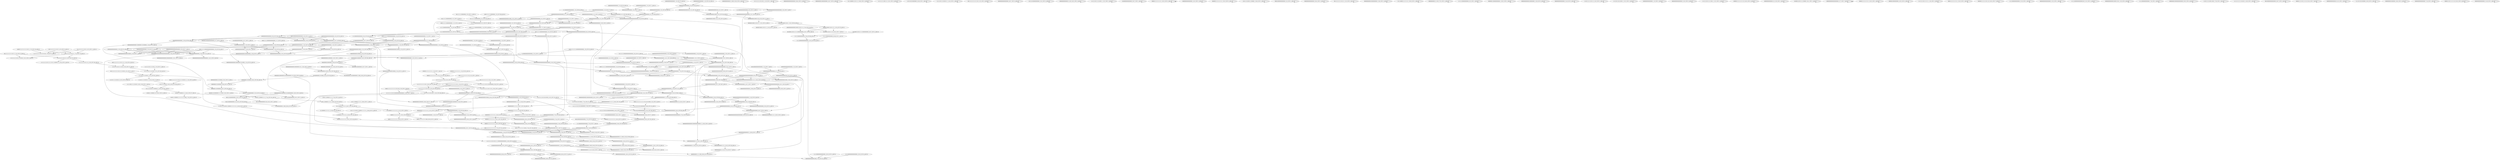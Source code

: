 digraph G {
    "111111000000000000_30-48_COV:11_LEN:18" -> "1111100000000000000001_32-53_COV:105_LEN:22";
    "0011111110000000000000_3-25_COV:20_LEN:22" -> "111100000000000000_9-26_COV:430_LEN:18";
    "0011111110000000000000_3-25_COV:20_LEN:22" -> "111100000000000000000_9-30_COV:13_LEN:21";
    "11111111111111011010_10-29_COV:165_LEN:20" -> "111111111110110101_13-30_COV:168_LEN:18";
    "11111111111111011010_10-29_COV:165_LEN:20" -> "111111111110110100000000000000000_13-46_COV:17_LEN:33";
    "0000100000000000000000_5-26_COV:12_LEN:22" -> "000000000000000000_10-27_COV:965_LEN:18";
    "0000100000000000000000_5-26_COV:12_LEN:22" -> "000000000000000001_10-28_COV:49_LEN:18";
    "0000100000000000000000_5-26_COV:12_LEN:22" -> "00000000000000000000_10-30_COV:60_LEN:20";
    "100100000000000000000_1-23_COV:17_LEN:21" -> "000000000000000000000_5-27_COV:60_LEN:21";
    "0000000000000000000_35-54_COV:11_LEN:19" -> "0000000000000000000_35-54_COV:11_LEN:19";
    "000000000000000000_28-45_COV:661_LEN:18" -> "000000000000000000_29-46_COV:678_LEN:18";
    "1100000000000000000_33-51_COV:23_LEN:19" -> "000000000000000000_35-52_COV:289_LEN:18";
    "000000000000001111000_35-56_COV:14_LEN:21" -> "000000000000001111000_35-56_COV:14_LEN:21";
    "00110100000000001110_35-54_COV:238_LEN:20" -> "1010000000000111000_38-56_COV:202_LEN:19";
    "000000000000000000_14-31_COV:1186_LEN:18" -> "0000000000000000010000000_15-39_COV:17_LEN:25";
    "000000000000000000_14-31_COV:1186_LEN:18" -> "000000000000000000_15-32_COV:1285_LEN:18";
    "100000000000000000_14-31_COV:81_LEN:18" -> "0000000000000000010000000_15-39_COV:17_LEN:25";
    "100000000000000000_14-31_COV:81_LEN:18" -> "000000000000000000_15-32_COV:1285_LEN:18";
    "000000000000000001_36-53_COV:20_LEN:18" -> "00000000000000001000_37-56_COV:155_LEN:20";
    "0000000000000000000000000000000000_5-39_COV:29_LEN:34" -> "00000000000000000111_23-42_COV:186_LEN:20";
    "0000000000000000000000000000000000_5-39_COV:29_LEN:34" -> "000000000000000000_23-40_COV:659_LEN:18";
    "00000000000010000000_14-35_COV:11_LEN:20" -> "000000000100000000_19-36_COV:262_LEN:18";
    "111111111111011010_11-29_COV:11_LEN:18" -> "111111111111011010_11-29_COV:11_LEN:18";
    "110110101000000000000_22-42_COV:168_LEN:21" -> "1010100000000000000_26-44_COV:171_LEN:19";
    "100000000000000000_1-18_COV:179_LEN:18" -> "000000000000000000_2-19_COV:346_LEN:18";
    "000000000000000000_11-28_COV:761_LEN:18" -> "000000000000000000_12-29_COV:722_LEN:18";
    "000000000000000000_11-28_COV:761_LEN:18" -> "000000000000000001_12-29_COV:12_LEN:18";
    "000000000000000000_11-28_COV:761_LEN:18" -> "000000000000000000_12-30_COV:54_LEN:18";
    "0000000000010000000_28-46_COV:217_LEN:19" -> "000000000100000000000000000_30-56_COV:220_LEN:27";
    "00011111111111111110_4-24_COV:11_LEN:20" -> "111111111111111101_8-25_COV:170_LEN:18";
    "0000000000000001000000001101_12-40_COV:12_LEN:28" -> "0000100000000110100_24-42_COV:198_LEN:19";
    "1000111111100000000000000_1-26_COV:34_LEN:25" -> "111000000000000000_10-27_COV:457_LEN:18";
    "1000111111100000000000000_1-26_COV:34_LEN:25" -> "11100000000000000000_10-30_COV:29_LEN:20";
    "000000000000000000000_28-49_COV:12_LEN:21" -> "000000000000000000000_28-49_COV:12_LEN:21";
    "0000000000100000000000_26-47_COV:14_LEN:22" -> "0000000000100000000000_26-47_COV:14_LEN:22";
    "0111100000111011111_30-49_COV:12_LEN:19" -> "0111100000111011111_30-49_COV:12_LEN:19";
    "000000000000000000_25-42_COV:644_LEN:18" -> "000000000000000000_26-43_COV:628_LEN:18";
    "000000000000000000_25-42_COV:644_LEN:18" -> "000000000000000000000_26-47_COV:41_LEN:21";
    "00001111111111111011111101001111_2-34_COV:24_LEN:32" -> "1101111110100111100_18-36_COV:189_LEN:19";
    "001111111100000000_2-20_COV:11_LEN:18" -> "0111111110000000000_4-22_COV:328_LEN:19";
    "000000000000000000_2-20_COV:27_LEN:18" -> "000000000000000000_4-21_COV:596_LEN:18";
    "000000000000000000_20-37_COV:1097_LEN:18" -> "000000000000000000_21-38_COV:1122_LEN:18";
    "0000000000000100000_26-44_COV:206_LEN:19" -> "0000000000010000000_28-46_COV:217_LEN:19";
    "00001111111111111111011_3-26_COV:14_LEN:23" -> "11111111111111011010_10-29_COV:165_LEN:20";
    "00001111111111111111011_3-26_COV:14_LEN:23" -> "111111111111110111101_10-30_COV:14_LEN:21";
    "0111111110000000000_4-22_COV:328_LEN:19" -> "111111100000000000_6-23_COV:357_LEN:18";
    "100000000110100000_28-45_COV:200_LEN:18" -> "000000001101000000_29-46_COV:215_LEN:18";
    "100000000000000000_4-22_COV:13_LEN:18" -> "0000000000000000000000000_5-30_COV:22_LEN:25";
    "0000000000000000000_35-54_COV:11_LEN:19" -> "0000000000000000000_38-56_COV:216_LEN:19";
    "111111111110011111_8-25_COV:12_LEN:18" -> "111111111110011111_8-25_COV:12_LEN:18";
    "000001111111111111_35-53_COV:26_LEN:18" -> "00001111111111111000_36-56_COV:12_LEN:20";
    "000001111111111111_35-53_COV:26_LEN:18" -> "000011111111111111_36-54_COV:12_LEN:18";
    "111011010100000000_20-38_COV:11_LEN:18" -> "111011010100000000_20-38_COV:11_LEN:18";
    "111111000000000000_7-24_COV:382_LEN:18" -> "111110000000000000_8-25_COV:411_LEN:18";
    "11111101111101001111_14-34_COV:11_LEN:20" -> "11111101111101001111_14-34_COV:11_LEN:20";
    "101000000000000000_10-27_COV:11_LEN:18" -> "010000000000000000_11-28_COV:21_LEN:18";
    "000000000000000000_12-29_COV:722_LEN:18" -> "000000000000000000_13-30_COV:1215_LEN:18";
    "000000000000000000_12-29_COV:722_LEN:18" -> "00000000000000000100000_13-35_COV:11_LEN:23";
    "000000000000000000_12-29_COV:722_LEN:18" -> "000000000000000000000000000000000_13-46_COV:21_LEN:33";
    "000000000000000000_21-39_COV:80_LEN:18" -> "000000000000000000000000_22-46_COV:56_LEN:24";
    "000000000000000000_21-39_COV:80_LEN:18" -> "000000000000000001111111_22-46_COV:16_LEN:24";
    "000000000000000000000000000_20-47_COV:29_LEN:27" -> "000000000000000001_30-48_COV:11_LEN:18";
    "000000000000000000000000000_20-47_COV:29_LEN:27" -> "00000000000000000000_30-50_COV:15_LEN:20";
    "000000000000000000000_3-24_COV:24_LEN:21" -> "000000000000000000_8-25_COV:1069_LEN:18";
    "000000000000000000000_3-24_COV:24_LEN:21" -> "0000000000000000010000000000000_8-38_COV:16_LEN:31";
    "000000000000000000000_3-24_COV:24_LEN:21" -> "0000000000000000000000000000000000_8-42_COV:20_LEN:34";
    "000000000000000000000000000_3-30_COV:27_LEN:27" -> "000000000000000000000000_13-37_COV:36_LEN:24";
    "000000000000000000_3-20_COV:434_LEN:18" -> "000000000000000000_4-21_COV:596_LEN:18";
    "00111111111111111101_5-25_COV:12_LEN:20" -> "00111111111111111101_5-25_COV:12_LEN:20";
    "00000000000000000000_13-33_COV:30_LEN:20" -> "00000000000000000000000000000000_17-49_COV:20_LEN:32";
    "00000000000000000000_13-33_COV:30_LEN:20" -> "000000000000000000_17-34_COV:1255_LEN:18";
    "000000000000000000_6-23_COV:1061_LEN:18" -> "000000000000000001000_7-27_COV:15_LEN:21";
    "000000000000000000_6-23_COV:1061_LEN:18" -> "000000000000000000_7-24_COV:1073_LEN:18";
    "000000000000000001000_22-42_COV:214_LEN:21" -> "0000000000000100000_26-44_COV:206_LEN:19";
    "000000000000000001000_22-42_COV:214_LEN:21" -> "0000000000000100000000000_26-51_COV:11_LEN:25";
    "0000111111111111111101101010000_3-34_COV:15_LEN:31" -> "111111011010100000000_18-38_COV:152_LEN:21";
    "111111100000000000_6-23_COV:357_LEN:18" -> "111111000000000000_7-24_COV:382_LEN:18";
    "0000000000000000000_28-47_COV:13_LEN:19" -> "0000000000000000000_28-47_COV:13_LEN:19";
    "1110100000000000000_26-44_COV:17_LEN:19" -> "101000000000000000_28-45_COV:193_LEN:18";
    "000000000000000000_1-19_COV:18_LEN:18" -> "000000000000000000_2-20_COV:27_LEN:18";
    "100100000000000000000_1-22_COV:24_LEN:21" -> "0000000000000000000000_5-27_COV:132_LEN:22";
    "0000000011111111111_32-50_COV:133_LEN:19" -> "00000011111111111111_34-54_COV:14_LEN:20";
    "0000000011111111111_32-50_COV:133_LEN:19" -> "000000111111111111_34-51_COV:128_LEN:18";
    "100000000000000000_1-19_COV:17_LEN:18" -> "000000000000000000_2-20_COV:27_LEN:18";
    "11011101000000000000_22-42_COV:12_LEN:20" -> "11011101000000000000_22-42_COV:12_LEN:20";
    "1111100000000000000001_32-53_COV:105_LEN:22" -> "00000000000000001000_37-56_COV:155_LEN:20";
    "000000000000000000_26-43_COV:628_LEN:18" -> "000000000000000000000000000_27-54_COV:16_LEN:27";
    "000000000000000000_26-43_COV:628_LEN:18" -> "000000000000000000_27-44_COV:628_LEN:18";
    "000000000000000111100_34-55_COV:12_LEN:21" -> "000000000000000111100_34-55_COV:12_LEN:21";
    "000000100001101011111_14-34_COV:78_LEN:21" -> "001000011010111111100000000000_18-47_COV:62_LEN:30";
    "000000100001101011111_14-34_COV:78_LEN:21" -> "001000011010111110_18-35_COV:17_LEN:18";
    "00000000000000000000_10-30_COV:84_LEN:20" -> "000000000000000000000_13-34_COV:136_LEN:21";
    "000000000001000011010_9-29_COV:121_LEN:21" -> "000000010000110101111_13-34_COV:14_LEN:21";
    "000000000001000011010_9-29_COV:121_LEN:21" -> "000000010000110101_13-30_COV:99_LEN:18";
    "11111110111111010011_12-32_COV:11_LEN:20" -> "11111110111111010011_12-32_COV:11_LEN:20";
    "010000000000000000_29-47_COV:11_LEN:18" -> "010000000000000000_29-47_COV:11_LEN:18";
    "000000000000000000_32-49_COV:622_LEN:18" -> "00000000000000000111000_33-56_COV:16_LEN:23";
    "000000000000000000_32-49_COV:622_LEN:18" -> "000000000000000001_33-50_COV:221_LEN:18";
    "000000000000000000_32-49_COV:622_LEN:18" -> "000000000000000000_33-50_COV:370_LEN:18";
    "00000000000000000111_30-50_COV:17_LEN:20" -> "000000000000001111_34-51_COV:245_LEN:18";
    "000001111111111111_35-53_COV:12_LEN:18" -> "000001111111111111_35-53_COV:12_LEN:18";
    "000000000000000000_14-33_COV:11_LEN:18" -> "000000000000000000_14-33_COV:11_LEN:18";
    "0000000000000000000000000_5-30_COV:22_LEN:25" -> "00000000000000000000_13-33_COV:30_LEN:20";
    "0000000000000000000000000000000_16-47_COV:31_LEN:31" -> "00000000000000000111_30-50_COV:17_LEN:20";
    "0000000000000000000000000000000_16-47_COV:31_LEN:31" -> "0000000000000000000_30-49_COV:14_LEN:19";
    "0000000000000000000000000_13-38_COV:31_LEN:25" -> "000000000000000001000_22-42_COV:214_LEN:21";
    "0000000000000000000000000_13-38_COV:31_LEN:25" -> "000000000000000000_22-39_COV:852_LEN:18";
    "0000000000000000000000000_13-38_COV:31_LEN:25" -> "00000000000000000000000001_22-48_COV:19_LEN:26";
    "1111011111101001110000011111111111_16-50_COV:13_LEN:34" -> "100000111111111111_34-51_COV:149_LEN:18";
    "0000001111111111111_35-53_COV:12_LEN:19" -> "0000001111111111111_35-53_COV:12_LEN:19";
    "001000011010111111100000000000_18-47_COV:62_LEN:30" -> "111111000000000000_31-48_COV:88_LEN:18";
    "000000000000000000_4-22_COV:11_LEN:18" -> "0000000000000000000000000_5-30_COV:22_LEN:25";
    "1101111101001111000001_18-40_COV:11_LEN:22" -> "1101111101001111000001_18-40_COV:11_LEN:22";
    "0000100000000000000_5-24_COV:11_LEN:19" -> "0000100000000000000_5-24_COV:11_LEN:19";
    "111100000111111111_31-48_COV:148_LEN:18" -> "1110000011111111111_32-50_COV:149_LEN:19";
    "010000000000000000_29-46_COV:209_LEN:18" -> "100000000000000000_30-47_COV:226_LEN:18";
    "000000000000000000000000_22-46_COV:56_LEN:24" -> "000000000000000000_30-47_COV:741_LEN:18";
    "10001111111100000000000000000_1-30_COV:39_LEN:29" -> "000000000000000000000_13-34_COV:136_LEN:21";
    "00000000000000000111_23-42_COV:186_LEN:20" -> "000000000000001110_26-43_COV:17_LEN:18";
    "00000000000000000111_23-42_COV:186_LEN:20" -> "000000000000001111111_26-46_COV:159_LEN:21";
    "000000000000000000_26-44_COV:11_LEN:18" -> "000000000000000000_26-44_COV:11_LEN:18";
    "11111111011010100000000_15-38_COV:11_LEN:23" -> "110110101000000000000_22-42_COV:168_LEN:21";
    "000000000000000000_21-39_COV:49_LEN:18" -> "0000000000000000000000_22-44_COV:35_LEN:22";
    "000000000000000000_21-39_COV:49_LEN:18" -> "000000000000000001_22-40_COV:11_LEN:18";
    "10000111111111111110111_1-23_COV:134_LEN:23" -> "11111111111110111011010_7-29_COV:15_LEN:23";
    "10000111111111111110111_1-23_COV:134_LEN:23" -> "111111111111101111_7-24_COV:176_LEN:18";
    "0011111111111101111_4-24_COV:12_LEN:19" -> "0011111111111101111_4-24_COV:12_LEN:19";
    "111111110111111010_11-29_COV:11_LEN:18" -> "1111111011111101001_13-31_COV:183_LEN:19";
    "000000000001111110_37-54_COV:277_LEN:18" -> "0000000000111111000_38-56_COV:208_LEN:19";
    "000000010000110101_13-30_COV:99_LEN:18" -> "00000010000110101111_14-34_COV:12_LEN:20";
    "000000010000110101_13-30_COV:99_LEN:18" -> "000000100001101011111_14-34_COV:78_LEN:21";
    "000000000000000000_4-21_COV:596_LEN:18" -> "0000000000000000000000000000000000_5-39_COV:29_LEN:34";
    "000000000000000000_4-21_COV:596_LEN:18" -> "000000000000000000_5-22_COV:1036_LEN:18";
    "000000000000100000000000_15-38_COV:11_LEN:24" -> "000000000000100000000000_15-38_COV:11_LEN:24";
    "111111001111110100111100_13-36_COV:11_LEN:24" -> "01111110100111100000111_20-42_COV:181_LEN:23";
    "11110000000000000000_27-46_COV:17_LEN:20" -> "100000000000000000_30-47_COV:226_LEN:18";
    "1000111111100000000000_1-23_COV:16_LEN:22" -> "111111000000000000_7-24_COV:382_LEN:18";
    "10001111111100000000_1-20_COV:188_LEN:20" -> "0111111110000000000_4-22_COV:328_LEN:19";
    "000000000000000000_19-36_COV:1306_LEN:18" -> "000000000000000000_20-37_COV:1097_LEN:18";
    "000000000000000000_19-36_COV:1306_LEN:18" -> "000000000000000000000000000_20-47_COV:29_LEN:27";
    "000000000000000000_19-36_COV:1306_LEN:18" -> "000000000000000001_20-37_COV:17_LEN:18";
    "00000000000000000000000000000_11-40_COV:20_LEN:29" -> "000000000000000000_24-41_COV:656_LEN:18";
    "00000000000000000000000000000_11-40_COV:20_LEN:29" -> "00000000000000000000_24-44_COV:12_LEN:20";
    "01111000011111111111_30-50_COV:11_LEN:20" -> "01111000011111111111_30-50_COV:11_LEN:20";
    "000000000000000000_29-46_COV:678_LEN:18" -> "000000000000000000_30-47_COV:741_LEN:18";
    "000000000000000001_11-28_COV:255_LEN:18" -> "0000000000000000100000_12-34_COV:13_LEN:22";
    "000000000000000001_11-28_COV:255_LEN:18" -> "000000000000000010000_12-32_COV:248_LEN:21";
    "000000000001111100_37-55_COV:11_LEN:18" -> "000000000001111100_37-55_COV:11_LEN:18";
    "000000000000001111_34-51_COV:245_LEN:18" -> "00000000000001111100_35-55_COV:14_LEN:20";
    "000000000000001111_34-51_COV:245_LEN:18" -> "0000000000000111111_35-53_COV:239_LEN:19";
    "000000000000000000_16-33_COV:1255_LEN:18" -> "00000000000000000000000000000000_17-49_COV:20_LEN:32";
    "000000000000000000_16-33_COV:1255_LEN:18" -> "000000000000000000_17-34_COV:1255_LEN:18";
    "00000000000000000000_10-30_COV:22_LEN:20" -> "0000000000000000000000000_13-38_COV:31_LEN:25";
    "00000000000001111110_34-54_COV:11_LEN:20" -> "0000000000111111000_38-56_COV:208_LEN:19";
    "11111111110111111010_10-29_COV:174_LEN:20" -> "1111111011111101001_13-31_COV:183_LEN:19";
    "00000000000000000000_3-23_COV:18_LEN:20" -> "000000000000000001000_7-27_COV:15_LEN:21";
    "00000000000000000000_3-23_COV:18_LEN:20" -> "000000000000000000_7-24_COV:1073_LEN:18";
    "1111111000000000000_6-25_COV:11_LEN:19" -> "1111111000000000000_6-25_COV:11_LEN:19";
    "000000000000000000_10-27_COV:965_LEN:18" -> "000000000000000000_11-28_COV:761_LEN:18";
    "000000000000000000_10-27_COV:965_LEN:18" -> "000000000000000001_11-28_COV:255_LEN:18";
    "000000000000000000_10-27_COV:965_LEN:18" -> "0000000000000000000000000000000000_11-45_COV:14_LEN:34";
    "00000001100000000000011_30-52_COV:11_LEN:23" -> "00000001100000000000011_30-52_COV:11_LEN:23";
    "000000000000000010000000011010000_11-44_COV:19_LEN:33" -> "100000000110100000_28-45_COV:200_LEN:18";
    "111111000000000000_31-48_COV:88_LEN:18" -> "1111100000000000000001_32-53_COV:105_LEN:22";
    "100000000000000000_1-19_COV:31_LEN:18" -> "00000000000000000000_2-22_COV:58_LEN:20";
    "1110000000000000000_12-30_COV:72_LEN:19" -> "100000000000000000_14-31_COV:81_LEN:18";
    "000000000000000000_13-30_COV:1215_LEN:18" -> "000000000000000000_14-31_COV:1186_LEN:18";
    "000000000000000000_13-30_COV:1215_LEN:18" -> "0000000000000000010000000000_14-41_COV:13_LEN:28";
    "000000000000000000_13-30_COV:1215_LEN:18" -> "0000000000000000000000000000_14-42_COV:23_LEN:28";
    "00000000000000100001_6-25_COV:164_LEN:20" -> "000000000001000011010_9-29_COV:121_LEN:21";
    "00000000000000100001_6-25_COV:164_LEN:20" -> "000000000001000011101_9-30_COV:18_LEN:21";
    "0000000000000000000000000_4-29_COV:17_LEN:25" -> "000000000000000000_13-30_COV:1215_LEN:18";
    "0000000000000000000000000_4-29_COV:17_LEN:25" -> "00000000000000000100000_13-35_COV:11_LEN:23";
    "0000000000000000000000000_4-29_COV:17_LEN:25" -> "000000000000000000000000000000000_13-46_COV:21_LEN:33";
    "000000000000000001111111_22-46_COV:16_LEN:24" -> "000000000011111111_30-47_COV:158_LEN:18";
    "000000000000001000000000_13-38_COV:13_LEN:24" -> "000000000000001000000000_13-38_COV:13_LEN:24";
    "000000000000000000_31-49_COV:13_LEN:18" -> "000000000000000000_31-49_COV:13_LEN:18";
    "111110000000000000_8-25_COV:411_LEN:18" -> "111100000000000000_9-26_COV:430_LEN:18";
    "111110000000000000_8-25_COV:411_LEN:18" -> "111100000000000000000_9-30_COV:13_LEN:21";
    "00000000000000000000_18-38_COV:106_LEN:20" -> "000000000000000000_21-39_COV:80_LEN:18";
    "00000000000000000000_18-38_COV:106_LEN:20" -> "0000000000000000010000000_21-46_COV:24_LEN:25";
    "000000000000000001_12-29_COV:12_LEN:18" -> "000000000000000010000000000_13-39_COV:21_LEN:27";
    "111011111111011111_8-25_COV:11_LEN:18" -> "111011111111011111_8-25_COV:11_LEN:18";
    "0000000000000000010000000_21-46_COV:24_LEN:25" -> "000000000100000000000000000_30-56_COV:220_LEN:27";
    "0001000000000000000_27-45_COV:16_LEN:19" -> "010000000000000000_29-46_COV:209_LEN:18";
    "000000000000000000_30-47_COV:741_LEN:18" -> "000000000000000000_31-49_COV:18_LEN:18";
    "000000000000000000_30-47_COV:741_LEN:18" -> "000000000000000001_31-48_COV:259_LEN:18";
    "000000000000000000_30-47_COV:741_LEN:18" -> "0000000000000000011111000_31-56_COV:12_LEN:25";
    "000000000000000000_30-47_COV:741_LEN:18" -> "000000000000000000_31-48_COV:702_LEN:18";
    "0000000000000000100001101011111_3-34_COV:18_LEN:31" -> "001000011010111111100000000000_18-47_COV:62_LEN:30";
    "0000000000000000100001101011111_3-34_COV:18_LEN:31" -> "001000011010111110_18-35_COV:17_LEN:18";
    "00100001101011111100000000000_18-47_COV:12_LEN:29" -> "111111000000000000_31-48_COV:88_LEN:18";
    "000111111100000000000000000_2-29_COV:26_LEN:27" -> "000000000000000000_13-30_COV:1215_LEN:18";
    "000111111100000000000000000_2-29_COV:26_LEN:27" -> "00000000000000000100000_13-35_COV:11_LEN:23";
    "000111111100000000000000000_2-29_COV:26_LEN:27" -> "000000000000000000000000000000000_13-46_COV:21_LEN:33";
    "111110111011010011_15-32_COV:11_LEN:18" -> "111110111011010011_15-32_COV:11_LEN:18";
    "010000000000000000_11-28_COV:21_LEN:18" -> "100000000000000000_12-30_COV:44_LEN:18";
    "010000000000000000_11-28_COV:21_LEN:18" -> "100000000000000000_12-29_COV:475_LEN:18";
    "010000000000000000_11-28_COV:21_LEN:18" -> "100000000000000001_12-29_COV:11_LEN:18";
    "100000000000000000_1-19_COV:11_LEN:18" -> "100000000000000000_1-19_COV:11_LEN:18";
    "0000000000000000000_13-32_COV:100_LEN:19" -> "00000000000000000000_15-35_COV:113_LEN:20";
    "111111111110111111_9-26_COV:160_LEN:18" -> "11111111110111111010_10-29_COV:174_LEN:20";
    "100000000000000000_4-22_COV:15_LEN:18" -> "000000000000000000_6-23_COV:1061_LEN:18";
    "100000000000000000_4-22_COV:15_LEN:18" -> "0000000000000000000001_6-28_COV:19_LEN:22";
    "111110111111010011_15-32_COV:201_LEN:18" -> "1111011111101001110000011111111111_16-50_COV:13_LEN:34";
    "111110111111010011_15-32_COV:201_LEN:18" -> "111101111110100110_16-33_COV:14_LEN:18";
    "111110111111010011_15-32_COV:201_LEN:18" -> "1111011111101001111_16-34_COV:173_LEN:19";
    "00001111111111111111011010_3-29_COV:13_LEN:26" -> "111111111110110101_13-30_COV:168_LEN:18";
    "00001111111111111111011010_3-29_COV:13_LEN:26" -> "111111111110110100000000000000000_13-46_COV:17_LEN:33";
    "000000000000110100000_25-45_COV:12_LEN:21" -> "000000001101000000_29-46_COV:215_LEN:18";
    "000000000000000000000_26-47_COV:41_LEN:21" -> "00000000000000000111111_30-53_COV:15_LEN:23";
    "000000000000000000000_26-47_COV:41_LEN:21" -> "00000000000000000000000000_30-56_COV:20_LEN:26";
    "0000000000000000000_31-50_COV:12_LEN:19" -> "0000000000000000000_31-50_COV:12_LEN:19";
    "10010000000000000000_1-20_COV:137_LEN:20" -> "100000000000000000_4-21_COV:358_LEN:18";
    "10010000000000000000_1-20_COV:137_LEN:20" -> "10000000000000000000000_4-27_COV:28_LEN:23";
    "11111111011111110011_12-32_COV:11_LEN:20" -> "11111111011111110011_12-32_COV:11_LEN:20";
    "000000000000000001_31-48_COV:259_LEN:18" -> "0000000000000000101111000_32-56_COV:34_LEN:25";
    "000000000000000001_31-48_COV:259_LEN:18" -> "0000000000000000111_32-50_COV:223_LEN:19";
    "1010100000000000000_26-44_COV:171_LEN:19" -> "101000000000000000_28-45_COV:193_LEN:18";
    "010000000000000000_13-30_COV:11_LEN:18" -> "100000000000000000_14-31_COV:81_LEN:18";
    "000000000000000000_18-35_COV:1307_LEN:18" -> "0000000000000000010000_19-40_COV:15_LEN:22";
    "000000000000000000_18-35_COV:1307_LEN:18" -> "000000000000000000_19-36_COV:1306_LEN:18";
    "000000000000000000_18-35_COV:1307_LEN:18" -> "0000000000000000000000000000111111_19-53_COV:18_LEN:34";
    "10000011111111111110_34-54_COV:12_LEN:20" -> "10000011111111111110_34-54_COV:12_LEN:20";
    "111111111101101011111000000000000000_14-49_COV:54_LEN:36" -> "1100000000000000000_33-51_COV:23_LEN:19";
    "111111111101101011111000000000000000_14-49_COV:54_LEN:36" -> "1100000000000000011_33-51_COV:68_LEN:19";
    "0000000000000000000000000000000000_11-45_COV:14_LEN:34" -> "000000000000000000_29-46_COV:678_LEN:18";
    "000000000000000110_22-39_COV:11_LEN:18" -> "000000000000000110_22-39_COV:11_LEN:18";
    "0100001101011111100000_19-41_COV:11_LEN:22" -> "0100001101011111100000_19-41_COV:11_LEN:22";
    "1111111011111101001_13-31_COV:183_LEN:19" -> "111110111111010011_15-32_COV:201_LEN:18";
    "0000000000000000000000_5-27_COV:17_LEN:22" -> "0000000000000000000000_5-27_COV:17_LEN:22";
    "000001111111111111_35-53_COV:11_LEN:18" -> "000001111111111111_35-53_COV:11_LEN:18";
    "000000000000000000000000_13-37_COV:36_LEN:24" -> "000000000000000000_21-38_COV:1122_LEN:18";
    "1000111111111100000000000000_1-28_COV:53_LEN:28" -> "1110000000000000000_12-30_COV:72_LEN:19";
    "1000111111111100000000000000_1-28_COV:53_LEN:28" -> "11100000000000000000_12-32_COV:11_LEN:20";
    "000000100000000000_18-35_COV:12_LEN:18" -> "000000100000000000_18-35_COV:12_LEN:18";
    "000000111111111111_1-18_COV:63_LEN:18" -> "00000111111111111111110_2-24_COV:148_LEN:23";
    "0011111111111110111_4-23_COV:13_LEN:19" -> "11111111111110111011010_7-29_COV:15_LEN:23";
    "0011111111111110111_4-23_COV:13_LEN:19" -> "111111111111101111_7-24_COV:176_LEN:18";
    "111111111011111111_11-28_COV:11_LEN:18" -> "111111111011111111_11-28_COV:11_LEN:18";
    "000000000000000000_21-38_COV:1122_LEN:18" -> "000000000000000001000_22-42_COV:214_LEN:21";
    "000000000000000000_21-38_COV:1122_LEN:18" -> "000000000000000000_22-39_COV:852_LEN:18";
    "000000000000000000_21-38_COV:1122_LEN:18" -> "00000000000000000000000001_22-48_COV:19_LEN:26";
    "00000111111111111111110_2-24_COV:148_LEN:23" -> "111111111111111101_8-25_COV:170_LEN:18";
    "00000011010000000000_31-50_COV:216_LEN:20" -> "000110100000000000_34-51_COV:11_LEN:18";
    "00000011010000000000_31-50_COV:216_LEN:20" -> "000110100000000001_34-51_COV:233_LEN:18";
    "100000000000000000_12-30_COV:44_LEN:18" -> "0000000000000000000_13-32_COV:100_LEN:19";
    "0000000000000000000000_22-44_COV:35_LEN:22" -> "000000000000000000_28-45_COV:661_LEN:18";
    "0000000000000000000000_22-44_COV:35_LEN:22" -> "0000000000000000000000_28-50_COV:13_LEN:22";
    "10001111111000000000000_1-24_COV:24_LEN:23" -> "111110000000000000_8-25_COV:411_LEN:18";
    "000000000000000000_15-32_COV:1285_LEN:18" -> "0000000000000000000000000000000_16-47_COV:31_LEN:31";
    "000000000000000000_15-32_COV:1285_LEN:18" -> "000000000000000000_16-33_COV:1255_LEN:18";
    "000000000000000000_15-32_COV:1285_LEN:18" -> "00000000000000000100000000000000111_16-50_COV:14_LEN:35";
    "111111111110110101_13-30_COV:168_LEN:18" -> "111111111101101011111000000000000000_14-49_COV:54_LEN:36";
    "111111111110110101_13-30_COV:168_LEN:18" -> "11111111110110101000_14-33_COV:133_LEN:20";
    "000000000000000000_29-47_COV:33_LEN:18" -> "000000000000000000_31-49_COV:18_LEN:18";
    "000000000000000000_29-47_COV:33_LEN:18" -> "000000000000000001_31-48_COV:259_LEN:18";
    "000000000000000000_29-47_COV:33_LEN:18" -> "0000000000000000011111000_31-56_COV:12_LEN:25";
    "000000000000000000_29-47_COV:33_LEN:18" -> "000000000000000000_31-48_COV:702_LEN:18";
    "000011111111111111_35-53_COV:11_LEN:18" -> "000011111111111111_35-53_COV:11_LEN:18";
    "110000000000000000_11-28_COV:503_LEN:18" -> "100000000000000000_12-30_COV:44_LEN:18";
    "110000000000000000_11-28_COV:503_LEN:18" -> "100000000000000000_12-29_COV:475_LEN:18";
    "110000000000000000_11-28_COV:503_LEN:18" -> "100000000000000001_12-29_COV:11_LEN:18";
    "111111111111111101_8-25_COV:170_LEN:18" -> "11111111111111101110100000000_9-38_COV:14_LEN:29";
    "111111111111111101_8-25_COV:170_LEN:18" -> "111111111111111011_9-26_COV:155_LEN:18";
    "0100000000000000000_27-45_COV:12_LEN:19" -> "000000000000000000_29-46_COV:678_LEN:18";
    "000000111111111011110_34-54_COV:17_LEN:21" -> "000000111111111011110_34-54_COV:17_LEN:21";
    "0000000000000000000_36-54_COV:273_LEN:19" -> "0000000000000000000_38-56_COV:216_LEN:19";
    "100000000000000000_4-22_COV:15_LEN:18" -> "0000000000000000000000_5-27_COV:38_LEN:22";
    "100000000000000000000_1-23_COV:27_LEN:21" -> "000000000000000000000_5-27_COV:60_LEN:21";
    "1111100000000000000_31-50_COV:11_LEN:19" -> "1111100000000000000_31-50_COV:11_LEN:19";
    "0000000000000000000000_5-27_COV:17_LEN:22" -> "0000000000000000000000_5-27_COV:17_LEN:22";
    "1000111111000000000000000_1-27_COV:19_LEN:25" -> "110000000000000000_11-28_COV:503_LEN:18";
    "000000000111111111111_31-52_COV:12_LEN:21" -> "000001111111111111_35-53_COV:26_LEN:18";
    "000000000000000000_8-25_COV:1069_LEN:18" -> "000000000000000000_9-26_COV:1043_LEN:18";
    "000000000000000000_8-25_COV:1069_LEN:18" -> "000000000000000000000_9-30_COV:22_LEN:21";
    "0011111110000000000_3-22_COV:14_LEN:19" -> "111111100000000000_6-23_COV:357_LEN:18";
    "11111111010101000000000000_16-42_COV:12_LEN:26" -> "1010100000000000000_26-44_COV:171_LEN:19";
    "000000000000000000_35-52_COV:289_LEN:18" -> "000000000000000001_36-53_COV:20_LEN:18";
    "000000000000000000_35-52_COV:289_LEN:18" -> "00000000000000000000_36-56_COV:12_LEN:20";
    "000000000000000000_35-52_COV:289_LEN:18" -> "0000000000000000000_36-54_COV:273_LEN:19";
    "000000000000000000_24-41_COV:656_LEN:18" -> "000000000000000000_25-42_COV:644_LEN:18";
    "000000000000000000_24-41_COV:656_LEN:18" -> "0000000000000000000000000_25-50_COV:14_LEN:25";
    "00111111111111101111_4-24_COV:13_LEN:20" -> "111111111111011111010011_8-32_COV:12_LEN:24";
    "00111111111111101111_4-24_COV:13_LEN:20" -> "111111111111011111_8-25_COV:176_LEN:18";
    "000000000000000000_12-30_COV:54_LEN:18" -> "0000000000000000000_13-32_COV:100_LEN:19";
    "0000000000001000000_16-34_COV:226_LEN:19" -> "000000000010000000_18-35_COV:260_LEN:18";
    "111111011010100000000_18-38_COV:152_LEN:21" -> "110110101000000000000_22-42_COV:168_LEN:21";
    "000000011010000000_30-47_COV:240_LEN:18" -> "00000011010000000111111000_31-56_COV:21_LEN:26";
    "000000011010000000_30-47_COV:240_LEN:18" -> "00000011010000000000_31-50_COV:216_LEN:20";
    "00000001000000000000000_5-27_COV:15_LEN:23" -> "010000000000000000_11-28_COV:21_LEN:18";
    "00000000000000000000_15-35_COV:11_LEN:20" -> "00000000000000000000_15-35_COV:11_LEN:20";
    "0000000000000000000_2-21_COV:14_LEN:19" -> "0000000000000000000000000000000000_5-39_COV:29_LEN:34";
    "0000000000000000000_2-21_COV:14_LEN:19" -> "000000000000000000_5-22_COV:1036_LEN:18";
    "1101111110100111100_18-36_COV:189_LEN:19" -> "01111110100111100000111_20-42_COV:181_LEN:23";
    "000000000000000000_9-26_COV:1043_LEN:18" -> "000000000000000000_10-27_COV:965_LEN:18";
    "000000000000000000_9-26_COV:1043_LEN:18" -> "000000000000000001_10-28_COV:49_LEN:18";
    "000000000000000000_9-26_COV:1043_LEN:18" -> "00000000000000000000_10-30_COV:60_LEN:20";
    "000000000000000001_33-50_COV:221_LEN:18" -> "0000000000000000111000_34-56_COV:20_LEN:22";
    "000000000000000001_33-50_COV:221_LEN:18" -> "000000000000000011_34-51_COV:210_LEN:18";
    "000000000000000000_22-39_COV:852_LEN:18" -> "00000000000000000111_23-42_COV:186_LEN:20";
    "000000000000000000_22-39_COV:852_LEN:18" -> "000000000000000000_23-40_COV:659_LEN:18";
    "111111000000000000000100_31-55_COV:11_LEN:24" -> "111111000000000000000100_31-55_COV:11_LEN:24";
    "00000000000000010000110101_3-30_COV:15_LEN:26" -> "00000000000000010000110101_3-30_COV:15_LEN:26";
    "111111101101010000_17-34_COV:147_LEN:18" -> "111111011010100000000_18-38_COV:152_LEN:21";
    "000000000000000100_4-22_COV:11_LEN:18" -> "00000000000000100001_6-25_COV:164_LEN:20";
    "111111111110110100000000000000000_13-46_COV:17_LEN:33" -> "000000000000000000_29-47_COV:33_LEN:18";
    "011111111111110111_6-23_COV:11_LEN:18" -> "11111111111110111011010_7-29_COV:15_LEN:23";
    "011111111111110111_6-23_COV:11_LEN:18" -> "111111111111101111_7-24_COV:176_LEN:18";
    "1111100000000000000001_30-53_COV:13_LEN:22" -> "00000000000000001000_37-56_COV:155_LEN:20";
    "1100000000000000000_11-30_COV:11_LEN:19" -> "00000000000000000000_13-33_COV:30_LEN:20";
    "101000000000000000_28-45_COV:193_LEN:18" -> "010000000000000000_29-46_COV:209_LEN:18";
    "100000111111111111_1-18_COV:27_LEN:18" -> "00000111111111111111110_2-24_COV:148_LEN:23";
    "111100000000000000000_9-30_COV:12_LEN:21" -> "000000000000000000000000_13-37_COV:36_LEN:24";
    "0000000000000000000000_5-27_COV:132_LEN:22" -> "00000000000000000000_10-30_COV:84_LEN:20";
    "0000000000000000000000_5-27_COV:132_LEN:22" -> "000000000000000001000000_10-34_COV:41_LEN:24";
    "0000011111111111111_35-53_COV:292_LEN:19" -> "00011111111111111000_37-56_COV:149_LEN:20";
    "0000011111111111111_35-53_COV:292_LEN:19" -> "00011111111111111111_37-56_COV:102_LEN:20";
    "000000000000000000_27-44_COV:628_LEN:18" -> "000000000000000000_28-45_COV:661_LEN:18";
    "000000000000000000_27-44_COV:628_LEN:18" -> "0000000000000000000000_28-50_COV:13_LEN:22";
    "111000000000000000_10-27_COV:457_LEN:18" -> "110000000000000000_11-28_COV:503_LEN:18";
    "1111100000000000000_7-26_COV:11_LEN:19" -> "1111100000000000000_7-26_COV:11_LEN:19";
    "0000000000000000000000000_13-38_COV:87_LEN:25" -> "000000000000000000_21-39_COV:49_LEN:18";
    "0000000000000000000000000_13-38_COV:87_LEN:25" -> "00000000000000000100000_21-44_COV:15_LEN:23";
    "100000000000000000_12-29_COV:475_LEN:18" -> "000000000000000000_13-30_COV:1215_LEN:18";
    "100000000000000000_12-29_COV:475_LEN:18" -> "00000000000000000100000_13-35_COV:11_LEN:23";
    "100000000000000000_12-29_COV:475_LEN:18" -> "000000000000000000000000000000000_13-46_COV:21_LEN:33";
    "000000000000001111111_26-46_COV:159_LEN:21" -> "000000000011111111_30-47_COV:158_LEN:18";
    "0000000001000000000000000_30-55_COV:14_LEN:25" -> "0000000001000000000000000_30-55_COV:14_LEN:25";
    "0010000000011010000_26-44_COV:190_LEN:19" -> "100000000110100000_28-45_COV:200_LEN:18";
    "000000000000000001000000_10-34_COV:41_LEN:24" -> "000000000010000000_18-35_COV:260_LEN:18";
    "0000000000001000000011010000000000_16-50_COV:16_LEN:34" -> "000110100000000000_34-51_COV:11_LEN:18";
    "0000000000001000000011010000000000_16-50_COV:16_LEN:34" -> "000110100000000001_34-51_COV:233_LEN:18";
    "000000000010000000_18-35_COV:260_LEN:18" -> "000000000100000000_19-36_COV:262_LEN:18";
    "11111111110110101000_13-33_COV:11_LEN:20" -> "111111101101010000_17-34_COV:147_LEN:18";
    "000000000000000000_1-19_COV:19_LEN:18" -> "00000000000000000000_2-22_COV:58_LEN:20";
    "0000000000000000000000000000111111_19-53_COV:18_LEN:34" -> "000000000001111110_37-54_COV:277_LEN:18";
    "1110111111010011000_17-36_COV:11_LEN:19" -> "1110111111010011000_17-36_COV:11_LEN:19";
    "000001111111111111_35-53_COV:12_LEN:18" -> "000001111111111111_35-53_COV:12_LEN:18";
    "00000000000000000100000000000000111_16-50_COV:14_LEN:35" -> "000000000000001111_34-51_COV:245_LEN:18";
    "110011110000011111_27-44_COV:14_LEN:18" -> "1001111000001111111_28-46_COV:165_LEN:19";
    "000000000000000010000_12-32_COV:248_LEN:21" -> "0000000000001000000_16-34_COV:226_LEN:19";
    "000000000000000010000_12-32_COV:248_LEN:21" -> "0000000000001000000011010000000000_16-50_COV:16_LEN:34";
    "1100000000000000011_33-51_COV:68_LEN:19" -> "00000000000000011100_35-55_COV:13_LEN:20";
    "1100000000000000011_33-51_COV:68_LEN:19" -> "0000000000000001111000_35-56_COV:248_LEN:22";
    "00111111111111111101_5-25_COV:11_LEN:20" -> "11111111111111101110100000000_9-38_COV:14_LEN:29";
    "00111111111111111101_5-25_COV:11_LEN:20" -> "111111111111111011_9-26_COV:155_LEN:18";
    "11111111111111010101_10-30_COV:11_LEN:20" -> "11111111111111010101_10-30_COV:11_LEN:20";
    "000000000000000000_34-51_COV:251_LEN:18" -> "000000000000000000_35-52_COV:289_LEN:18";
    "00000000000000000000_2-22_COV:58_LEN:20" -> "0000000000000000000000_5-27_COV:132_LEN:22";
    "11100000000000000000_10-30_COV:29_LEN:20" -> "0000000000000000000000000_13-38_COV:87_LEN:25";
    "000000000000000000_31-48_COV:702_LEN:18" -> "000000000000000000_32-49_COV:622_LEN:18";
    "000000000000000000_31-48_COV:702_LEN:18" -> "0000000000000000011111000_32-56_COV:68_LEN:25";
    "000110100000000001_34-51_COV:233_LEN:18" -> "00110100000000001110_35-54_COV:238_LEN:20";
    "000110100000000001_34-51_COV:233_LEN:18" -> "00110100000000001100_35-55_COV:12_LEN:20";
    "0000000000000000000000_5-27_COV:38_LEN:22" -> "000000000000000000_11-28_COV:761_LEN:18";
    "0000000000000000000000_5-27_COV:38_LEN:22" -> "000000000000000001_11-28_COV:255_LEN:18";
    "0000000000000000000000_5-27_COV:38_LEN:22" -> "0000000000000000000000000000000000_11-45_COV:14_LEN:34";
    "010011110000011111_27-44_COV:163_LEN:18" -> "1001111000001111111_28-46_COV:165_LEN:19";
    "100000000000000000_4-21_COV:358_LEN:18" -> "0000000000000000000000000000000000_5-39_COV:29_LEN:34";
    "100000000000000000_4-21_COV:358_LEN:18" -> "000000000000000000_5-22_COV:1036_LEN:18";
    "00000000000000000000_15-35_COV:113_LEN:20" -> "00000000000000000000_18-38_COV:106_LEN:20";
    "000000000000000000000_13-34_COV:136_LEN:21" -> "00000000000000000000_18-38_COV:12_LEN:20";
    "000000000000000000000_13-34_COV:136_LEN:21" -> "000000000000000000_18-35_COV:1307_LEN:18";
    "000000000000000000000_13-34_COV:136_LEN:21" -> "0000000000000000010_18-36_COV:15_LEN:19";
    "000000000000000000000000000000000_13-46_COV:21_LEN:33" -> "000000000000000000_29-47_COV:33_LEN:18";
    "00011111111111110111111_3-26_COV:18_LEN:23" -> "11111111110111111010_10-29_COV:174_LEN:20";
    "000000000000000001_10-28_COV:49_LEN:18" -> "000000000000000010000000011010000_11-44_COV:19_LEN:33";
    "000000000000000001_10-28_COV:49_LEN:18" -> "00000000000000001100000001101000000_11-46_COV:22_LEN:35";
    "000000000000000000_7-24_COV:1073_LEN:18" -> "000000000000000000_8-25_COV:1069_LEN:18";
    "000000000000000000_7-24_COV:1073_LEN:18" -> "0000000000000000010000000000000_8-38_COV:16_LEN:31";
    "000000000000000000_7-24_COV:1073_LEN:18" -> "0000000000000000000000000000000000_8-42_COV:20_LEN:34";
    "00000000000000000000000_3-26_COV:20_LEN:23" -> "000000000000000000_10-27_COV:965_LEN:18";
    "00000000000000000000000_3-26_COV:20_LEN:23" -> "000000000000000001_10-28_COV:49_LEN:18";
    "00000000000000000000000_3-26_COV:20_LEN:23" -> "00000000000000000000_10-30_COV:60_LEN:20";
    "110111111010011100000111111111_18-48_COV:13_LEN:30" -> "1110000011111111111_32-50_COV:149_LEN:19";
    "1111011111101001111_16-34_COV:173_LEN:19" -> "1101111110100111100_18-36_COV:189_LEN:19";
    "111111111111111011_9-26_COV:155_LEN:18" -> "11111111111111011010_10-29_COV:165_LEN:20";
    "111111111111111011_9-26_COV:155_LEN:18" -> "111111111111110111101_10-30_COV:14_LEN:21";
    "00000000000000000100_3-22_COV:138_LEN:20" -> "00000000000000100001_6-25_COV:164_LEN:20";
    "00000000000000000000_10-30_COV:60_LEN:20" -> "0000000000000000000000000_13-38_COV:87_LEN:25";
    "000000000000000000000000000000_13-43_COV:32_LEN:30" -> "000000000000000000000000000_27-54_COV:16_LEN:27";
    "000000000000000000000000000000_13-43_COV:32_LEN:30" -> "000000000000000000_27-44_COV:628_LEN:18";
    "111100000111111111111_31-52_COV:13_LEN:21" -> "000001111111111111_35-53_COV:26_LEN:18";
    "100000111111111111_34-51_COV:149_LEN:18" -> "0000011111111111111_35-53_COV:292_LEN:19";
    "01111111100000000000000000_4-30_COV:15_LEN:26" -> "000000000000000000_13-31_COV:35_LEN:18";
    "101001111000001111_26-43_COV:167_LEN:18" -> "01001111000001111111111111000_27-56_COV:15_LEN:29";
    "101001111000001111_26-43_COV:167_LEN:18" -> "010011110000011111_27-44_COV:163_LEN:18";
    "011110000011111111_30-47_COV:164_LEN:18" -> "111100000111111111_31-48_COV:148_LEN:18";
    "011110000011111111_30-47_COV:164_LEN:18" -> "111100000111111111111_31-52_COV:13_LEN:21";
    "111111111111101111_7-24_COV:176_LEN:18" -> "111111111111011111010011_8-32_COV:12_LEN:24";
    "111111111111101111_7-24_COV:176_LEN:18" -> "111111111111011111_8-25_COV:176_LEN:18";
    "00010000000000000000_28-47_COV:12_LEN:20" -> "00010000000000000000_28-47_COV:12_LEN:20";
    "0000000000000000000_15-35_COV:12_LEN:19" -> "00000000000000000000_18-38_COV:106_LEN:20";
    "0000000000000111111_35-53_COV:239_LEN:19" -> "000000000001111110_37-54_COV:277_LEN:18";
    "000000000100000000_19-36_COV:262_LEN:18" -> "000000001000000000_20-37_COV:11_LEN:18";
    "000000000100000000_19-36_COV:262_LEN:18" -> "000000001000000001101_20-40_COV:193_LEN:21";
    "000000000100000000_19-36_COV:262_LEN:18" -> "0000000010000000010100000000001110_20-54_COV:16_LEN:34";
    "000000000000000011_34-51_COV:210_LEN:18" -> "00000000000000011100_35-55_COV:13_LEN:20";
    "000000000000000011_34-51_COV:210_LEN:18" -> "0000000000000001111000_35-56_COV:248_LEN:22";
    "000000000000000000000_9-30_COV:22_LEN:21" -> "000000000000000000000000000000_13-43_COV:32_LEN:30";
    "000000001000000001101_20-40_COV:193_LEN:21" -> "0000100000000110100_24-42_COV:198_LEN:19";
    "1101111000001111111_28-46_COV:11_LEN:19" -> "011110000011111111_30-47_COV:164_LEN:18";
    "00000111111011111110_35-54_COV:17_LEN:20" -> "00000111111011111110_35-54_COV:17_LEN:20";
    "111100000000000000_9-26_COV:430_LEN:18" -> "111000000000000000_10-27_COV:457_LEN:18";
    "111100000000000000_9-26_COV:430_LEN:18" -> "11100000000000000000_10-30_COV:29_LEN:20";
    "000000000000000010_6-23_COV:11_LEN:18" -> "000000000000000010_6-23_COV:11_LEN:18";
    "000000000011111111_30-47_COV:158_LEN:18" -> "000000000111111111111_31-52_COV:12_LEN:21";
    "000000000011111111_30-47_COV:158_LEN:18" -> "000000000111111111_31-48_COV:145_LEN:18";
    "0000000000000000000_3-22_COV:17_LEN:19" -> "000000000000000000_6-23_COV:1061_LEN:18";
    "0000000000000000000_3-22_COV:17_LEN:19" -> "0000000000000000000001_6-28_COV:19_LEN:22";
    "111111111111011111_8-25_COV:176_LEN:18" -> "111111111110111111_9-26_COV:160_LEN:18";
    "111111111111011111_8-25_COV:176_LEN:18" -> "1111111111101111111101111000001111_9-43_COV:15_LEN:34";
    "000000000000000000_23-40_COV:659_LEN:18" -> "000000000000000000_24-41_COV:656_LEN:18";
    "000000000000000000_23-40_COV:659_LEN:18" -> "00000000000000000000_24-44_COV:12_LEN:20";
    "111110110101000000_18-36_COV:12_LEN:18" -> "111110110101000000_18-36_COV:12_LEN:18";
    "100000000000000000_12-30_COV:11_LEN:18" -> "0000000000000000000000000_13-38_COV:31_LEN:25";
    "10000000000000000000000_4-27_COV:28_LEN:23" -> "0000000000000000010000_10-32_COV:12_LEN:22";
    "10000000000000000000000_4-27_COV:28_LEN:23" -> "00000000000000000000_10-30_COV:22_LEN:20";
    "0000000000000000000000000000000000_8-42_COV:20_LEN:34" -> "000000000000000000_26-43_COV:628_LEN:18";
    "0000000000000000000000000000000000_8-42_COV:20_LEN:34" -> "000000000000000000000_26-47_COV:41_LEN:21";
    "000000000000000000_5-22_COV:1036_LEN:18" -> "000000000000000000_6-23_COV:1061_LEN:18";
    "000000000000000000_5-22_COV:1036_LEN:18" -> "0000000000000000000001_6-28_COV:19_LEN:22";
    "000000001101000000_29-46_COV:215_LEN:18" -> "000000011010000000_30-47_COV:240_LEN:18";
    "100000000000000000_11-28_COV:14_LEN:18" -> "000000000000000000_12-29_COV:722_LEN:18";
    "100000000000000000_11-28_COV:14_LEN:18" -> "000000000000000001_12-29_COV:12_LEN:18";
    "100000000000000000_11-28_COV:14_LEN:18" -> "000000000000000000_12-30_COV:54_LEN:18";
    "000000111111111111_34-51_COV:128_LEN:18" -> "0000011111111111111_35-53_COV:292_LEN:19";
    "0000000000000000000000000_9-35_COV:30_LEN:25" -> "0000000000000000010000_19-40_COV:15_LEN:22";
    "0000000000000000000000000_9-35_COV:30_LEN:25" -> "000000000000000000_19-36_COV:1306_LEN:18";
    "0000000000000000000000000_9-35_COV:30_LEN:25" -> "0000000000000000000000000000111111_19-53_COV:18_LEN:34";
    "111100000000000000000_9-30_COV:13_LEN:21" -> "000000000000000000000000000000_13-43_COV:32_LEN:30";
    "000000000000000000_1-18_COV:145_LEN:18" -> "000000000000000000_2-19_COV:346_LEN:18";
    "01111110100111100000111_20-42_COV:181_LEN:23" -> "101001111000001110_26-43_COV:22_LEN:18";
    "01111110100111100000111_20-42_COV:181_LEN:23" -> "101001111000001111_26-43_COV:167_LEN:18";
    "000000000010000000_18-36_COV:12_LEN:18" -> "000000000010000000_18-36_COV:12_LEN:18";
    "000000000000000000_33-50_COV:370_LEN:18" -> "00000000000000000111000_34-56_COV:103_LEN:23";
    "000000000000000000_33-50_COV:370_LEN:18" -> "000000000000000000_34-51_COV:251_LEN:18";
    "11111000000000000000001_30-53_COV:16_LEN:23" -> "00000000000000001000_37-56_COV:155_LEN:20";
    "000000000000000000_2-19_COV:346_LEN:18" -> "000000000000000000000000000_3-30_COV:27_LEN:27";
    "000000000000000000_2-19_COV:346_LEN:18" -> "000000000000000000_3-20_COV:434_LEN:18";
    "000000000000000000_2-19_COV:346_LEN:18" -> "00000000000000000100_3-22_COV:138_LEN:20";
    "000000000111111111_31-48_COV:145_LEN:18" -> "000000001111111110_32-49_COV:11_LEN:18";
    "000000000111111111_31-48_COV:145_LEN:18" -> "0000000011111111111_32-50_COV:133_LEN:19";
    "0000000000000000000_7-26_COV:11_LEN:19" -> "0000000000000000000_7-26_COV:11_LEN:19";
    "11100000000000000000_12-32_COV:11_LEN:20" -> "00000000000000000000_15-35_COV:113_LEN:20";
    "0000011101111111110_35-54_COV:15_LEN:19" -> "0000011101111111110_35-54_COV:15_LEN:19";
    "00000000000000001100000001101000000_11-46_COV:22_LEN:35" -> "000000011010000000_30-47_COV:240_LEN:18";
    "00000000000000000000000000_4-30_COV:20_LEN:26" -> "000000000000000000_13-31_COV:35_LEN:18";
    "1001111000001111111_28-46_COV:165_LEN:19" -> "011110000011111111_30-47_COV:164_LEN:18";
    "000000000000000000_17-34_COV:1255_LEN:18" -> "00000000000000000000_18-38_COV:12_LEN:20";
    "000000000000000000_17-34_COV:1255_LEN:18" -> "000000000000000000_18-35_COV:1307_LEN:18";
    "000000000000000000_17-34_COV:1255_LEN:18" -> "0000000000000000010_18-36_COV:15_LEN:19";
    "100000000000000000000_1-22_COV:17_LEN:21" -> "0000000000000000000000_5-27_COV:38_LEN:22";
    "000000000000000000_31-49_COV:11_LEN:18" -> "000000000000000000_31-49_COV:11_LEN:18";
    "000000000000000000000_5-27_COV:60_LEN:21" -> "00000000000000000100_9-30_COV:14_LEN:20";
    "000000000000000000000_5-27_COV:60_LEN:21" -> "0000000000000000000000000_9-35_COV:30_LEN:25";
    "0000000000000000111_32-50_COV:223_LEN:19" -> "000000000000001111_34-51_COV:245_LEN:18";
    "11111111110110101000_14-33_COV:133_LEN:20" -> "111111101101010000_17-34_COV:147_LEN:18";
    "0000100000000110100_24-42_COV:198_LEN:19" -> "001000000001101000000000111000_26-56_COV:18_LEN:30";
    "0000100000000110100_24-42_COV:198_LEN:19" -> "0010000000011010000_26-44_COV:190_LEN:19";
    "00000000000000000100000_21-44_COV:15_LEN:23" -> "0000000000010000000_28-46_COV:217_LEN:19";
    "1110000011111111111_32-50_COV:149_LEN:19" -> "100000111111111111_34-51_COV:149_LEN:18";
    "000000000000000000_13-31_COV:35_LEN:18" -> "0000000000000000010000000_15-39_COV:17_LEN:25";
    "000000000000000000_13-31_COV:35_LEN:18" -> "000000000000000000_15-32_COV:1285_LEN:18";
    "11110000000000000000_1-20_COV:64_LEN:20" -> "100000000000000000_4-21_COV:358_LEN:18";
    "11110000000000000000_1-20_COV:64_LEN:20" -> "10000000000000000000000_4-27_COV:28_LEN:23";
    "0000000010000000010100000000001110_20-54_COV:16_LEN:34" -> "1010000000000111000_38-56_COV:202_LEN:19";
    "001111111111111011111101001_4-31_COV:12_LEN:27" -> "111110111111010011_15-32_COV:201_LEN:18";
    "100000000000000001_12-29_COV:11_LEN:18" -> "000000000000000010000000000_13-39_COV:21_LEN:27";
    "100000000000000000_30-47_COV:226_LEN:18" -> "000000000000000000_31-49_COV:18_LEN:18";
    "100000000000000000_30-47_COV:226_LEN:18" -> "000000000000000001_31-48_COV:259_LEN:18";
    "100000000000000000_30-47_COV:226_LEN:18" -> "0000000000000000011111000_31-56_COV:12_LEN:25";
    "100000000000000000_30-47_COV:226_LEN:18" -> "000000000000000000_31-48_COV:702_LEN:18";
}

